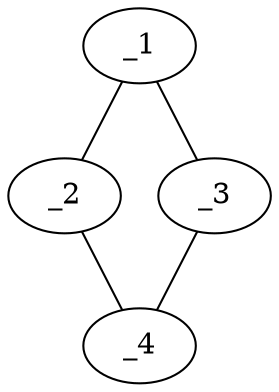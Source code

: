 graph obj63_330 {
	_1	 [dim=64,
		histo1="0.957737",
		histo10="0.00448239",
		histo11="0.000426894",
		histo12=0,
		histo13=0,
		histo14=0,
		histo15=0,
		histo16=0,
		histo17=0,
		histo18=0,
		histo19=0,
		histo2=0,
		histo20=0,
		histo21=0,
		histo22="0.00384205",
		histo23="0.000213447",
		histo24=0,
		histo25=0,
		histo26="0.0226254",
		histo27="0.00704376",
		histo28=0,
		histo29=0,
		histo3=0,
		histo30=0,
		histo31="0.000426894",
		histo32=0,
		histo33=0,
		histo34=0,
		histo35=0,
		histo36=0,
		histo37=0,
		histo38=0,
		histo39=0,
		histo4=0,
		histo40=0,
		histo41=0,
		histo42=0,
		histo43="0.000213447",
		histo44=0,
		histo45=0,
		histo46=0,
		histo47="0.000213447",
		histo48=0,
		histo49=0,
		histo5="0.000640341",
		histo50=0,
		histo51=0,
		histo52=0,
		histo53=0,
		histo54=0,
		histo55=0,
		histo56=0,
		histo57=0,
		histo58=0,
		histo59=0,
		histo6="0.00213447",
		histo60=0,
		histo61=0,
		histo62=0,
		histo63=0,
		histo64=0,
		histo7=0,
		histo8=0,
		histo9=0];
	_2	 [dim=64,
		histo1="0.436861",
		histo10="0.00102249",
		histo11="0.00102249",
		histo12=0,
		histo13=0,
		histo14=0,
		histo15=0,
		histo16=0,
		histo17=0,
		histo18=0,
		histo19=0,
		histo2="0.45501",
		histo20=0,
		histo21=0,
		histo22="0.00178937",
		histo23="0.0570041",
		histo24="0.00178937",
		histo25=0,
		histo26=0,
		histo27="0.00639059",
		histo28=0,
		histo29=0,
		histo3="0.000255624",
		histo30=0,
		histo31="0.00127812",
		histo32="0.00102249",
		histo33=0,
		histo34=0,
		histo35=0,
		histo36=0,
		histo37=0,
		histo38=0,
		histo39="0.00255624",
		histo4=0,
		histo40="0.000766871",
		histo41=0,
		histo42=0,
		histo43="0.00230061",
		histo44="0.00613497",
		histo45=0,
		histo46=0,
		histo47=0,
		histo48="0.000511247",
		histo49=0,
		histo5=0,
		histo50=0,
		histo51=0,
		histo52=0,
		histo53=0,
		histo54=0,
		histo55=0,
		histo56=0,
		histo57=0,
		histo58=0,
		histo59=0,
		histo6="0.0199386",
		histo60="0.000511247",
		histo61=0,
		histo62=0,
		histo63=0,
		histo64=0,
		histo7="0.00383436",
		histo8=0,
		histo9=0];
	_1 -- _2	 [boundary=550];
	_3	 [dim=64,
		histo1="0.000387672",
		histo10=0,
		histo11=0,
		histo12=0,
		histo13=0,
		histo14=0,
		histo15=0,
		histo16=0,
		histo17=0,
		histo18=0,
		histo19="0.00426439",
		histo2="0.920527",
		histo20=0,
		histo21=0,
		histo22=0,
		histo23="0.0135685",
		histo24=0,
		histo25=0,
		histo26=0,
		histo27=0,
		histo28=0,
		histo29=0,
		histo3="0.0597015",
		histo30=0,
		histo31=0,
		histo32=0,
		histo33=0,
		histo34=0,
		histo35=0,
		histo36=0,
		histo37=0,
		histo38=0,
		histo39=0,
		histo4=0,
		histo40=0,
		histo41=0,
		histo42=0,
		histo43=0,
		histo44=0,
		histo45=0,
		histo46=0,
		histo47=0,
		histo48=0,
		histo49=0,
		histo5=0,
		histo50=0,
		histo51=0,
		histo52=0,
		histo53=0,
		histo54=0,
		histo55=0,
		histo56=0,
		histo57=0,
		histo58=0,
		histo59=0,
		histo6=0,
		histo60=0,
		histo61=0,
		histo62=0,
		histo63=0,
		histo64=0,
		histo7="0.00155069",
		histo8=0,
		histo9=0];
	_1 -- _3	 [boundary=1];
	_4	 [dim=64,
		histo1=0,
		histo10=0,
		histo11=0,
		histo12=0,
		histo13=0,
		histo14=0,
		histo15=0,
		histo16=0,
		histo17=0,
		histo18=0,
		histo19=0,
		histo2="0.273592",
		histo20=0,
		histo21=0,
		histo22=0,
		histo23="0.00190259",
		histo24=0,
		histo25=0,
		histo26=0,
		histo27=0,
		histo28=0,
		histo29=0,
		histo3="0.722222",
		histo30=0,
		histo31=0,
		histo32=0,
		histo33=0,
		histo34=0,
		histo35=0,
		histo36=0,
		histo37=0,
		histo38=0,
		histo39=0,
		histo4=0,
		histo40=0,
		histo41=0,
		histo42=0,
		histo43=0,
		histo44=0,
		histo45=0,
		histo46=0,
		histo47=0,
		histo48=0,
		histo49=0,
		histo5=0,
		histo50=0,
		histo51=0,
		histo52=0,
		histo53=0,
		histo54=0,
		histo55=0,
		histo56=0,
		histo57=0,
		histo58=0,
		histo59=0,
		histo6=0,
		histo60=0,
		histo61=0,
		histo62=0,
		histo63=0,
		histo64=0,
		histo7="0.0022831",
		histo8=0,
		histo9=0];
	_2 -- _4	 [boundary=24];
	_3 -- _4	 [boundary=602];
}
